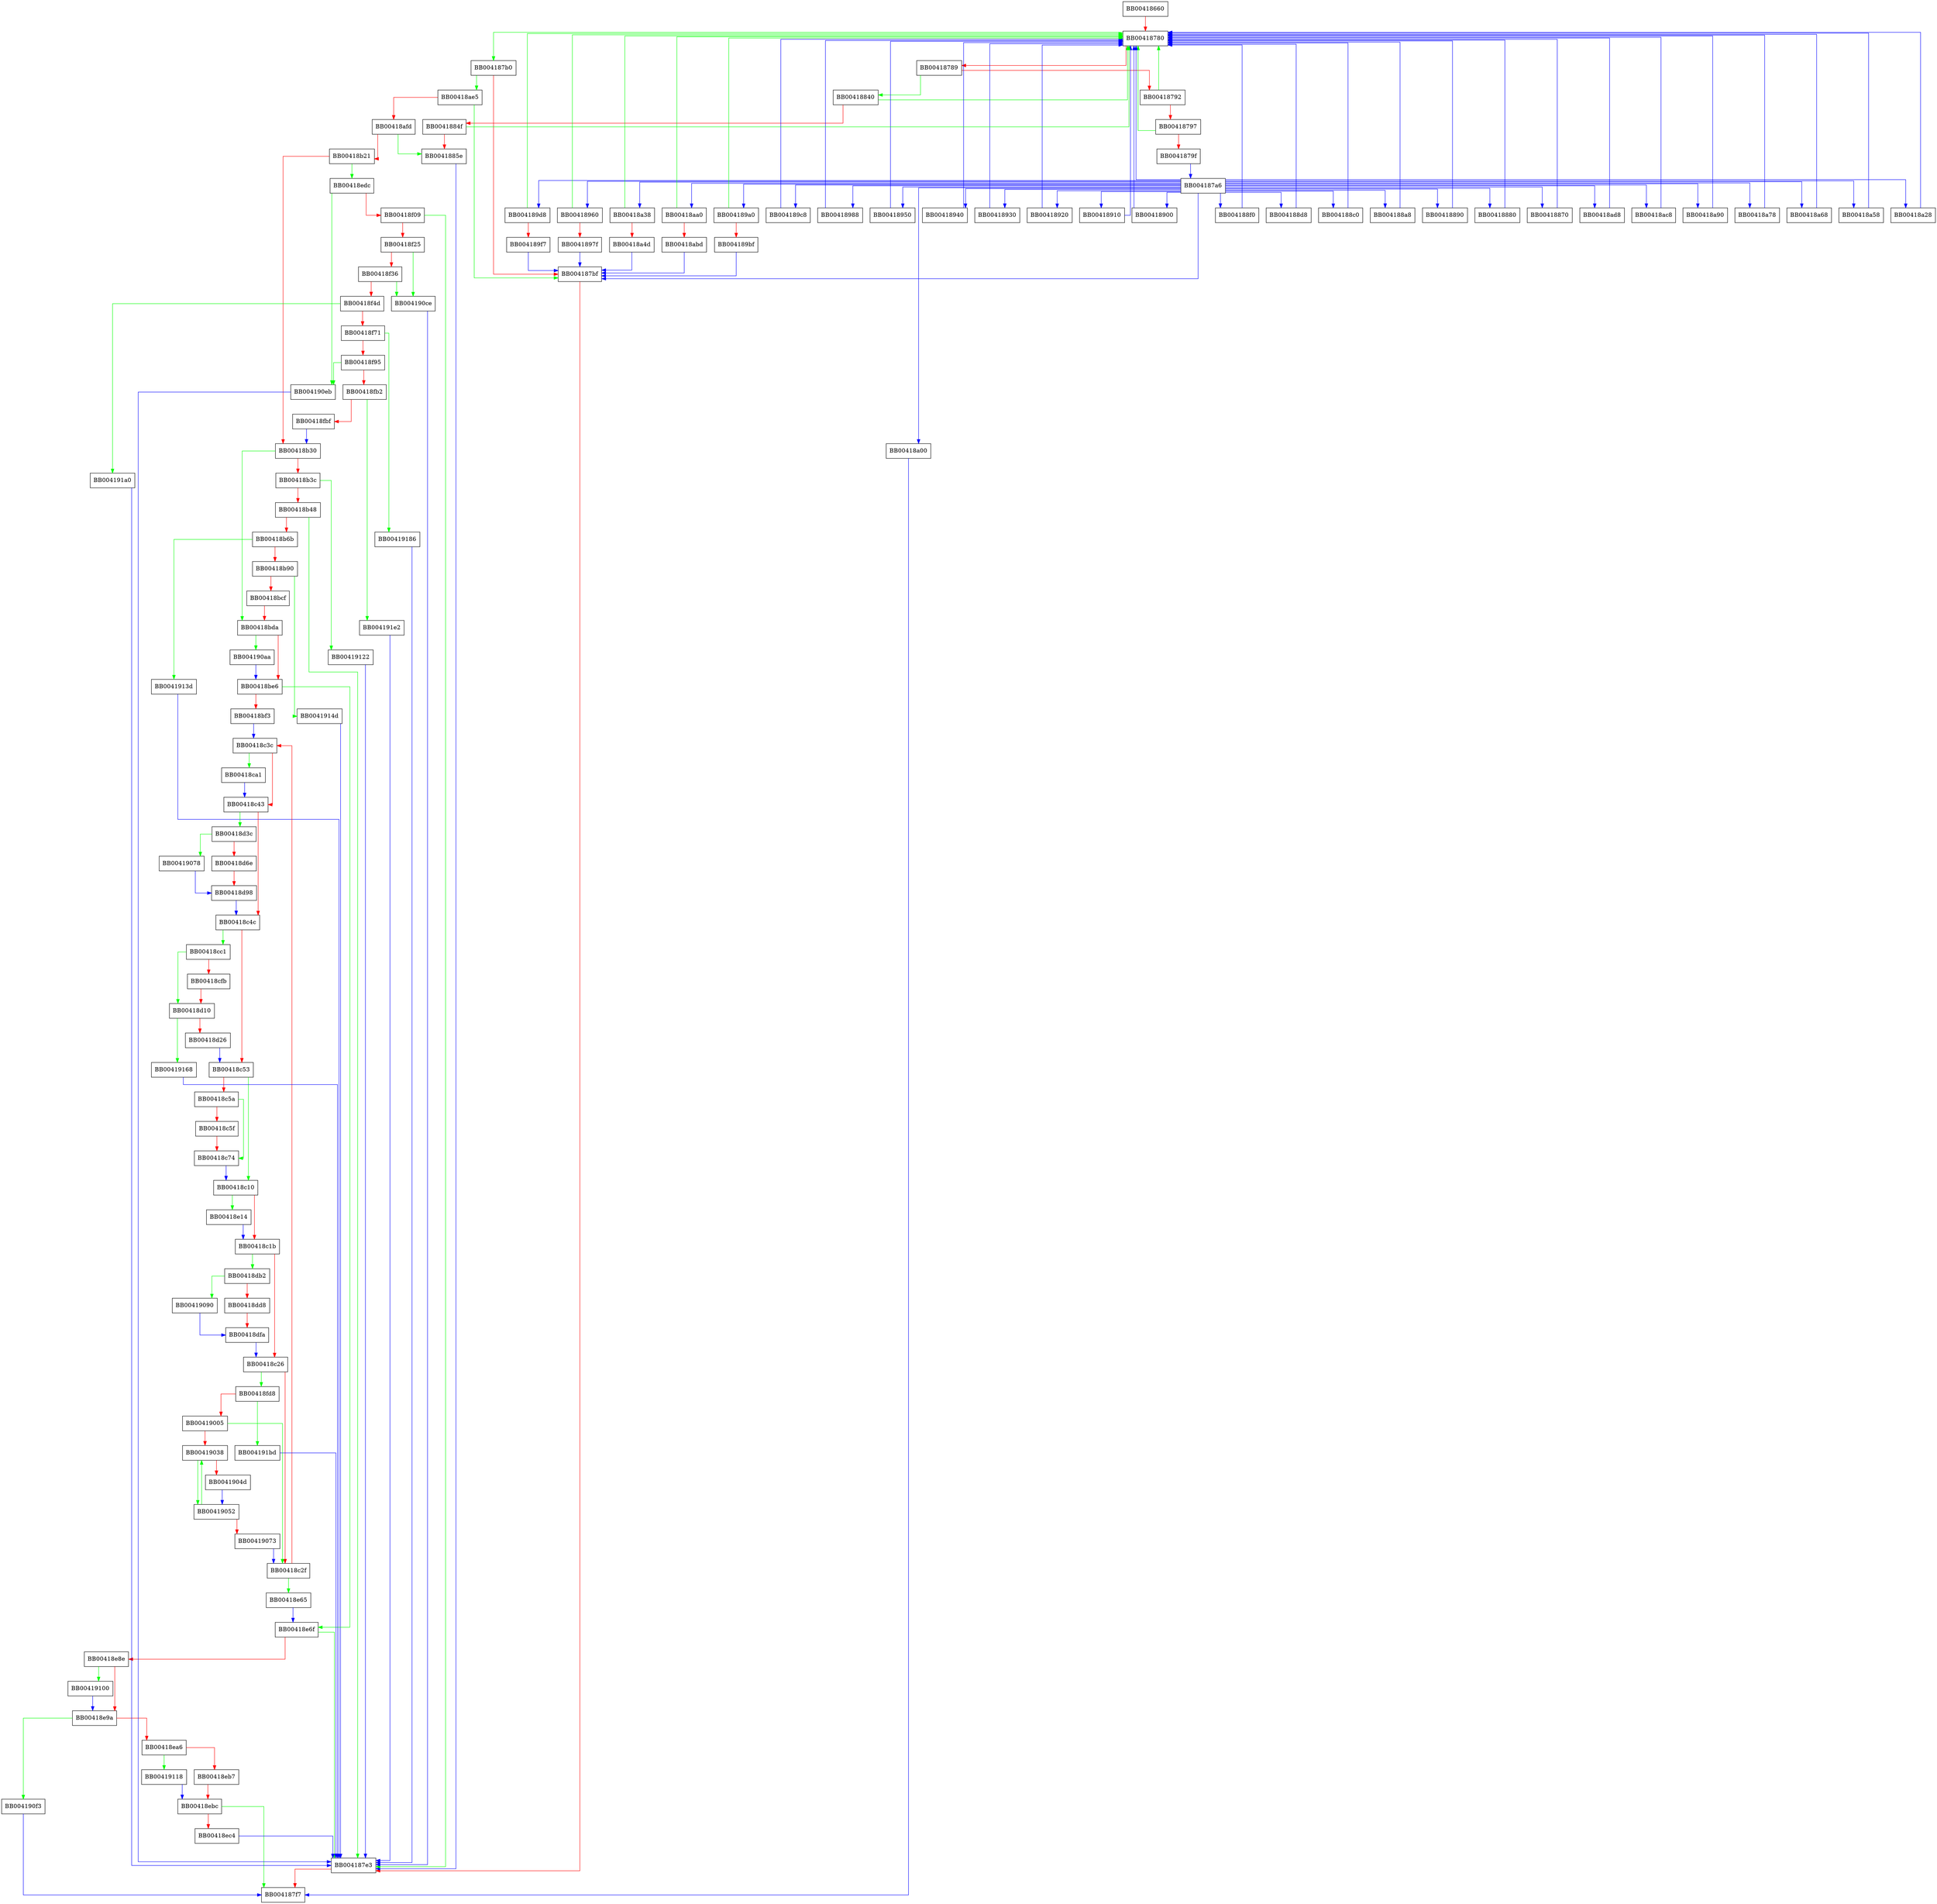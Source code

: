digraph crl_main {
  node [shape="box"];
  graph [splines=ortho];
  BB00418660 -> BB00418780 [color="red"];
  BB00418780 -> BB004187b0 [color="green"];
  BB00418780 -> BB00418789 [color="red"];
  BB00418789 -> BB00418840 [color="green"];
  BB00418789 -> BB00418792 [color="red"];
  BB00418792 -> BB00418780 [color="green"];
  BB00418792 -> BB00418797 [color="red"];
  BB00418797 -> BB00418780 [color="green"];
  BB00418797 -> BB0041879f [color="red"];
  BB0041879f -> BB004187a6 [color="blue"];
  BB004187a6 -> BB004187bf [color="blue"];
  BB004187a6 -> BB00418780 [color="blue"];
  BB004187a6 -> BB00418a00 [color="blue"];
  BB004187a6 -> BB004189d8 [color="blue"];
  BB004187a6 -> BB004189c8 [color="blue"];
  BB004187a6 -> BB004189a0 [color="blue"];
  BB004187a6 -> BB00418988 [color="blue"];
  BB004187a6 -> BB00418960 [color="blue"];
  BB004187a6 -> BB00418950 [color="blue"];
  BB004187a6 -> BB00418940 [color="blue"];
  BB004187a6 -> BB00418930 [color="blue"];
  BB004187a6 -> BB00418920 [color="blue"];
  BB004187a6 -> BB00418910 [color="blue"];
  BB004187a6 -> BB00418900 [color="blue"];
  BB004187a6 -> BB004188f0 [color="blue"];
  BB004187a6 -> BB004188d8 [color="blue"];
  BB004187a6 -> BB004188c0 [color="blue"];
  BB004187a6 -> BB004188a8 [color="blue"];
  BB004187a6 -> BB00418890 [color="blue"];
  BB004187a6 -> BB00418880 [color="blue"];
  BB004187a6 -> BB00418870 [color="blue"];
  BB004187a6 -> BB00418ad8 [color="blue"];
  BB004187a6 -> BB00418ac8 [color="blue"];
  BB004187a6 -> BB00418aa0 [color="blue"];
  BB004187a6 -> BB00418a90 [color="blue"];
  BB004187a6 -> BB00418a78 [color="blue"];
  BB004187a6 -> BB00418a68 [color="blue"];
  BB004187a6 -> BB00418a58 [color="blue"];
  BB004187a6 -> BB00418a38 [color="blue"];
  BB004187a6 -> BB00418a28 [color="blue"];
  BB004187b0 -> BB00418ae5 [color="green"];
  BB004187b0 -> BB004187bf [color="red"];
  BB004187bf -> BB004187e3 [color="red"];
  BB004187e3 -> BB004187f7 [color="red"];
  BB00418840 -> BB00418780 [color="green"];
  BB00418840 -> BB0041884f [color="red"];
  BB0041884f -> BB00418780 [color="green"];
  BB0041884f -> BB0041885e [color="red"];
  BB0041885e -> BB004187e3 [color="blue"];
  BB00418870 -> BB00418780 [color="blue"];
  BB00418880 -> BB00418780 [color="blue"];
  BB00418890 -> BB00418780 [color="blue"];
  BB004188a8 -> BB00418780 [color="blue"];
  BB004188c0 -> BB00418780 [color="blue"];
  BB004188d8 -> BB00418780 [color="blue"];
  BB004188f0 -> BB00418780 [color="blue"];
  BB00418900 -> BB00418780 [color="blue"];
  BB00418910 -> BB00418780 [color="blue"];
  BB00418920 -> BB00418780 [color="blue"];
  BB00418930 -> BB00418780 [color="blue"];
  BB00418940 -> BB00418780 [color="blue"];
  BB00418950 -> BB00418780 [color="blue"];
  BB00418960 -> BB00418780 [color="green"];
  BB00418960 -> BB0041897f [color="red"];
  BB0041897f -> BB004187bf [color="blue"];
  BB00418988 -> BB00418780 [color="blue"];
  BB004189a0 -> BB00418780 [color="green"];
  BB004189a0 -> BB004189bf [color="red"];
  BB004189bf -> BB004187bf [color="blue"];
  BB004189c8 -> BB00418780 [color="blue"];
  BB004189d8 -> BB00418780 [color="green"];
  BB004189d8 -> BB004189f7 [color="red"];
  BB004189f7 -> BB004187bf [color="blue"];
  BB00418a00 -> BB004187f7 [color="blue"];
  BB00418a28 -> BB00418780 [color="blue"];
  BB00418a38 -> BB00418780 [color="green"];
  BB00418a38 -> BB00418a4d [color="red"];
  BB00418a4d -> BB004187bf [color="blue"];
  BB00418a58 -> BB00418780 [color="blue"];
  BB00418a68 -> BB00418780 [color="blue"];
  BB00418a78 -> BB00418780 [color="blue"];
  BB00418a90 -> BB00418780 [color="blue"];
  BB00418aa0 -> BB00418780 [color="green"];
  BB00418aa0 -> BB00418abd [color="red"];
  BB00418abd -> BB004187bf [color="blue"];
  BB00418ac8 -> BB00418780 [color="blue"];
  BB00418ad8 -> BB00418780 [color="blue"];
  BB00418ae5 -> BB004187bf [color="green"];
  BB00418ae5 -> BB00418afd [color="red"];
  BB00418afd -> BB0041885e [color="green"];
  BB00418afd -> BB00418b21 [color="red"];
  BB00418b21 -> BB00418edc [color="green"];
  BB00418b21 -> BB00418b30 [color="red"];
  BB00418b30 -> BB00418bda [color="green"];
  BB00418b30 -> BB00418b3c [color="red"];
  BB00418b3c -> BB00419122 [color="green"];
  BB00418b3c -> BB00418b48 [color="red"];
  BB00418b48 -> BB004187e3 [color="green"];
  BB00418b48 -> BB00418b6b [color="red"];
  BB00418b6b -> BB0041913d [color="green"];
  BB00418b6b -> BB00418b90 [color="red"];
  BB00418b90 -> BB0041914d [color="green"];
  BB00418b90 -> BB00418bcf [color="red"];
  BB00418bcf -> BB00418bda [color="red"];
  BB00418bda -> BB004190aa [color="green"];
  BB00418bda -> BB00418be6 [color="red"];
  BB00418be6 -> BB00418e6f [color="green"];
  BB00418be6 -> BB00418bf3 [color="red"];
  BB00418bf3 -> BB00418c3c [color="blue"];
  BB00418c10 -> BB00418e14 [color="green"];
  BB00418c10 -> BB00418c1b [color="red"];
  BB00418c1b -> BB00418db2 [color="green"];
  BB00418c1b -> BB00418c26 [color="red"];
  BB00418c26 -> BB00418fd8 [color="green"];
  BB00418c26 -> BB00418c2f [color="red"];
  BB00418c2f -> BB00418e65 [color="green"];
  BB00418c2f -> BB00418c3c [color="red"];
  BB00418c3c -> BB00418ca1 [color="green"];
  BB00418c3c -> BB00418c43 [color="red"];
  BB00418c43 -> BB00418d3c [color="green"];
  BB00418c43 -> BB00418c4c [color="red"];
  BB00418c4c -> BB00418cc1 [color="green"];
  BB00418c4c -> BB00418c53 [color="red"];
  BB00418c53 -> BB00418c10 [color="green"];
  BB00418c53 -> BB00418c5a [color="red"];
  BB00418c5a -> BB00418c74 [color="green"];
  BB00418c5a -> BB00418c5f [color="red"];
  BB00418c5f -> BB00418c74 [color="red"];
  BB00418c74 -> BB00418c10 [color="blue"];
  BB00418ca1 -> BB00418c43 [color="blue"];
  BB00418cc1 -> BB00418d10 [color="green"];
  BB00418cc1 -> BB00418cfb [color="red"];
  BB00418cfb -> BB00418d10 [color="red"];
  BB00418d10 -> BB00419168 [color="green"];
  BB00418d10 -> BB00418d26 [color="red"];
  BB00418d26 -> BB00418c53 [color="blue"];
  BB00418d3c -> BB00419078 [color="green"];
  BB00418d3c -> BB00418d6e [color="red"];
  BB00418d6e -> BB00418d98 [color="red"];
  BB00418d98 -> BB00418c4c [color="blue"];
  BB00418db2 -> BB00419090 [color="green"];
  BB00418db2 -> BB00418dd8 [color="red"];
  BB00418dd8 -> BB00418dfa [color="red"];
  BB00418dfa -> BB00418c26 [color="blue"];
  BB00418e14 -> BB00418c1b [color="blue"];
  BB00418e65 -> BB00418e6f [color="blue"];
  BB00418e6f -> BB004187e3 [color="green"];
  BB00418e6f -> BB00418e8e [color="red"];
  BB00418e8e -> BB00419100 [color="green"];
  BB00418e8e -> BB00418e9a [color="red"];
  BB00418e9a -> BB004190f3 [color="green"];
  BB00418e9a -> BB00418ea6 [color="red"];
  BB00418ea6 -> BB00419118 [color="green"];
  BB00418ea6 -> BB00418eb7 [color="red"];
  BB00418eb7 -> BB00418ebc [color="red"];
  BB00418ebc -> BB004187f7 [color="green"];
  BB00418ebc -> BB00418ec4 [color="red"];
  BB00418ec4 -> BB004187e3 [color="blue"];
  BB00418edc -> BB004190eb [color="green"];
  BB00418edc -> BB00418f09 [color="red"];
  BB00418f09 -> BB004187e3 [color="green"];
  BB00418f09 -> BB00418f25 [color="red"];
  BB00418f25 -> BB004190ce [color="green"];
  BB00418f25 -> BB00418f36 [color="red"];
  BB00418f36 -> BB004190ce [color="green"];
  BB00418f36 -> BB00418f4d [color="red"];
  BB00418f4d -> BB004191a0 [color="green"];
  BB00418f4d -> BB00418f71 [color="red"];
  BB00418f71 -> BB00419186 [color="green"];
  BB00418f71 -> BB00418f95 [color="red"];
  BB00418f95 -> BB004190eb [color="green"];
  BB00418f95 -> BB00418fb2 [color="red"];
  BB00418fb2 -> BB004191e2 [color="green"];
  BB00418fb2 -> BB00418fbf [color="red"];
  BB00418fbf -> BB00418b30 [color="blue"];
  BB00418fd8 -> BB004191bd [color="green"];
  BB00418fd8 -> BB00419005 [color="red"];
  BB00419005 -> BB00418c2f [color="green"];
  BB00419005 -> BB00419038 [color="red"];
  BB00419038 -> BB00419052 [color="green"];
  BB00419038 -> BB0041904d [color="red"];
  BB0041904d -> BB00419052 [color="blue"];
  BB00419052 -> BB00419038 [color="green"];
  BB00419052 -> BB00419073 [color="red"];
  BB00419073 -> BB00418c2f [color="blue"];
  BB00419078 -> BB00418d98 [color="blue"];
  BB00419090 -> BB00418dfa [color="blue"];
  BB004190aa -> BB00418be6 [color="blue"];
  BB004190ce -> BB004187e3 [color="blue"];
  BB004190eb -> BB004187e3 [color="blue"];
  BB004190f3 -> BB004187f7 [color="blue"];
  BB00419100 -> BB00418e9a [color="blue"];
  BB00419118 -> BB00418ebc [color="blue"];
  BB00419122 -> BB004187e3 [color="blue"];
  BB0041913d -> BB004187e3 [color="blue"];
  BB0041914d -> BB004187e3 [color="blue"];
  BB00419168 -> BB004187e3 [color="blue"];
  BB00419186 -> BB004187e3 [color="blue"];
  BB004191a0 -> BB004187e3 [color="blue"];
  BB004191bd -> BB004187e3 [color="blue"];
  BB004191e2 -> BB004187e3 [color="blue"];
}